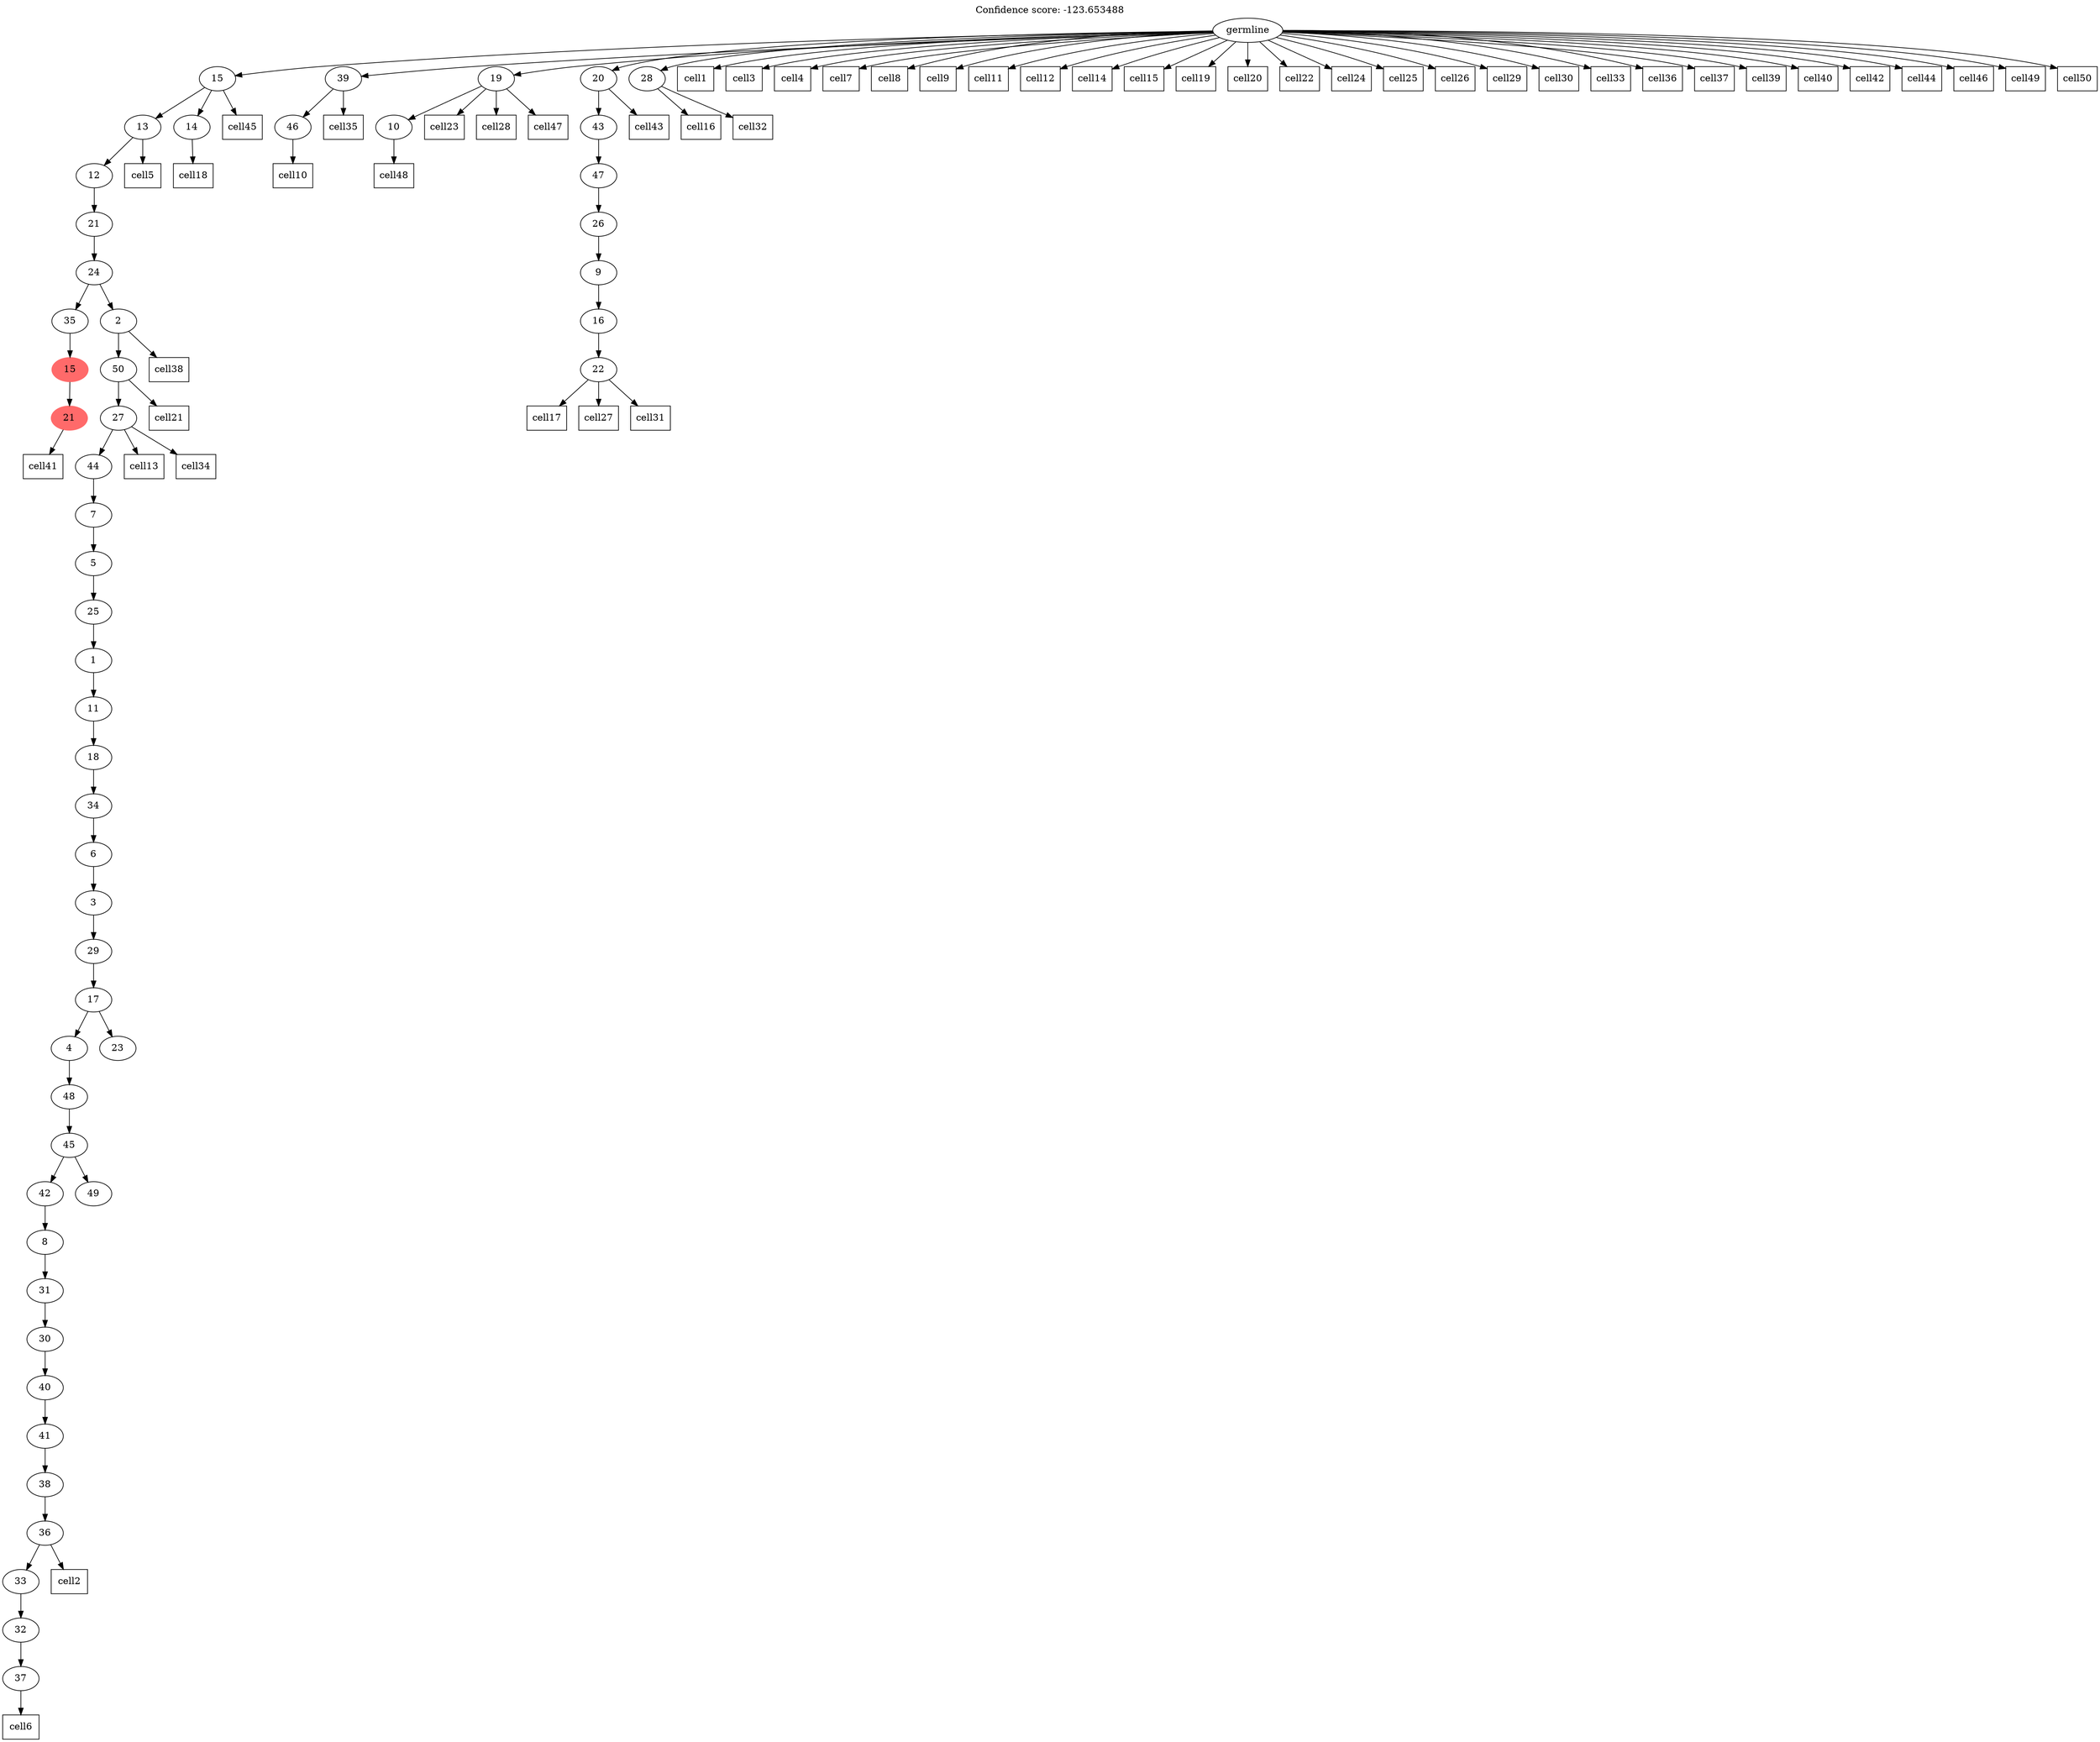 digraph g {
	"50" -> "51";
	"51" [color=indianred1, style=filled, label="21"];
	"49" -> "50";
	"50" [color=indianred1, style=filled, label="15"];
	"45" -> "46";
	"46" [label="37"];
	"44" -> "45";
	"45" [label="32"];
	"43" -> "44";
	"44" [label="33"];
	"42" -> "43";
	"43" [label="36"];
	"41" -> "42";
	"42" [label="38"];
	"40" -> "41";
	"41" [label="41"];
	"39" -> "40";
	"40" [label="40"];
	"38" -> "39";
	"39" [label="30"];
	"37" -> "38";
	"38" [label="31"];
	"36" -> "37";
	"37" [label="8"];
	"35" -> "36";
	"36" [label="42"];
	"35" -> "47";
	"47" [label="49"];
	"34" -> "35";
	"35" [label="45"];
	"33" -> "34";
	"34" [label="48"];
	"32" -> "33";
	"33" [label="4"];
	"32" -> "48";
	"48" [label="23"];
	"31" -> "32";
	"32" [label="17"];
	"30" -> "31";
	"31" [label="29"];
	"29" -> "30";
	"30" [label="3"];
	"28" -> "29";
	"29" [label="6"];
	"27" -> "28";
	"28" [label="34"];
	"26" -> "27";
	"27" [label="18"];
	"25" -> "26";
	"26" [label="11"];
	"24" -> "25";
	"25" [label="1"];
	"23" -> "24";
	"24" [label="25"];
	"22" -> "23";
	"23" [label="5"];
	"21" -> "22";
	"22" [label="7"];
	"20" -> "21";
	"21" [label="44"];
	"19" -> "20";
	"20" [label="27"];
	"18" -> "19";
	"19" [label="50"];
	"17" -> "18";
	"18" [label="2"];
	"17" -> "49";
	"49" [label="35"];
	"16" -> "17";
	"17" [label="24"];
	"15" -> "16";
	"16" [label="21"];
	"14" -> "15";
	"15" [label="12"];
	"13" -> "14";
	"14" [label="13"];
	"13" -> "52";
	"52" [label="14"];
	"11" -> "12";
	"12" [label="46"];
	"9" -> "10";
	"10" [label="10"];
	"6" -> "7";
	"7" [label="22"];
	"5" -> "6";
	"6" [label="16"];
	"4" -> "5";
	"5" [label="9"];
	"3" -> "4";
	"4" [label="26"];
	"2" -> "3";
	"3" [label="47"];
	"1" -> "2";
	"2" [label="43"];
	"0" -> "1";
	"1" [label="20"];
	"0" -> "8";
	"8" [label="28"];
	"0" -> "9";
	"9" [label="19"];
	"0" -> "11";
	"11" [label="39"];
	"0" -> "13";
	"13" [label="15"];
	"0" [label="germline"];
	"0" -> "cell1";
	"cell1" [shape=box];
	"43" -> "cell2";
	"cell2" [shape=box];
	"0" -> "cell3";
	"cell3" [shape=box];
	"0" -> "cell4";
	"cell4" [shape=box];
	"14" -> "cell5";
	"cell5" [shape=box];
	"46" -> "cell6";
	"cell6" [shape=box];
	"0" -> "cell7";
	"cell7" [shape=box];
	"0" -> "cell8";
	"cell8" [shape=box];
	"0" -> "cell9";
	"cell9" [shape=box];
	"12" -> "cell10";
	"cell10" [shape=box];
	"0" -> "cell11";
	"cell11" [shape=box];
	"0" -> "cell12";
	"cell12" [shape=box];
	"20" -> "cell13";
	"cell13" [shape=box];
	"0" -> "cell14";
	"cell14" [shape=box];
	"0" -> "cell15";
	"cell15" [shape=box];
	"8" -> "cell16";
	"cell16" [shape=box];
	"7" -> "cell17";
	"cell17" [shape=box];
	"52" -> "cell18";
	"cell18" [shape=box];
	"0" -> "cell19";
	"cell19" [shape=box];
	"0" -> "cell20";
	"cell20" [shape=box];
	"19" -> "cell21";
	"cell21" [shape=box];
	"0" -> "cell22";
	"cell22" [shape=box];
	"9" -> "cell23";
	"cell23" [shape=box];
	"0" -> "cell24";
	"cell24" [shape=box];
	"0" -> "cell25";
	"cell25" [shape=box];
	"0" -> "cell26";
	"cell26" [shape=box];
	"7" -> "cell27";
	"cell27" [shape=box];
	"9" -> "cell28";
	"cell28" [shape=box];
	"0" -> "cell29";
	"cell29" [shape=box];
	"0" -> "cell30";
	"cell30" [shape=box];
	"7" -> "cell31";
	"cell31" [shape=box];
	"8" -> "cell32";
	"cell32" [shape=box];
	"0" -> "cell33";
	"cell33" [shape=box];
	"20" -> "cell34";
	"cell34" [shape=box];
	"11" -> "cell35";
	"cell35" [shape=box];
	"0" -> "cell36";
	"cell36" [shape=box];
	"0" -> "cell37";
	"cell37" [shape=box];
	"18" -> "cell38";
	"cell38" [shape=box];
	"0" -> "cell39";
	"cell39" [shape=box];
	"0" -> "cell40";
	"cell40" [shape=box];
	"51" -> "cell41";
	"cell41" [shape=box];
	"0" -> "cell42";
	"cell42" [shape=box];
	"1" -> "cell43";
	"cell43" [shape=box];
	"0" -> "cell44";
	"cell44" [shape=box];
	"13" -> "cell45";
	"cell45" [shape=box];
	"0" -> "cell46";
	"cell46" [shape=box];
	"9" -> "cell47";
	"cell47" [shape=box];
	"10" -> "cell48";
	"cell48" [shape=box];
	"0" -> "cell49";
	"cell49" [shape=box];
	"0" -> "cell50";
	"cell50" [shape=box];
	labelloc="t";
	label="Confidence score: -123.653488";
}
